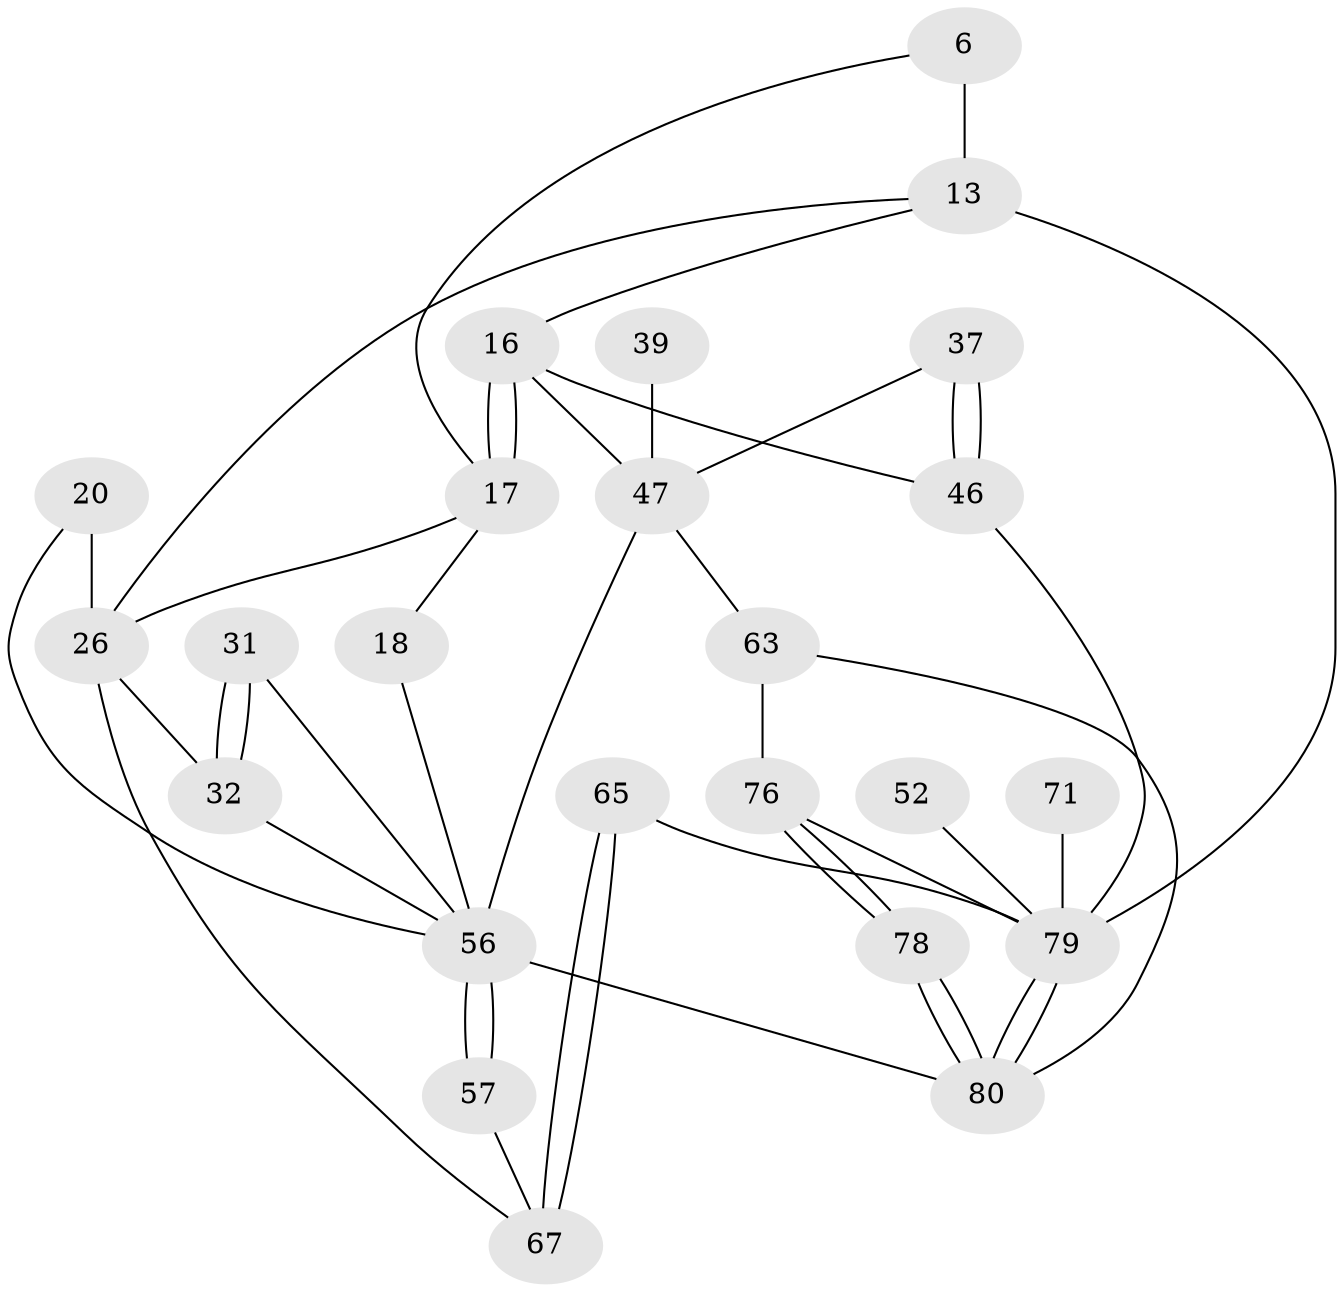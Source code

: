 // original degree distribution, {3: 0.0375, 6: 0.225, 5: 0.5125, 4: 0.225}
// Generated by graph-tools (version 1.1) at 2025/07/03/04/25 22:07:07]
// undirected, 24 vertices, 45 edges
graph export_dot {
graph [start="1"]
  node [color=gray90,style=filled];
  6 [pos="+0.655624952115425+0"];
  13 [pos="+1+0.0716570727515705",super="+11"];
  16 [pos="+0.525942369252796+0.28573783300604993",super="+15+14+12"];
  17 [pos="+0.5077524644829094+0.26263804145363173",super="+9"];
  18 [pos="+0.4135194141652015+0.2713296037906403"];
  20 [pos="+0.29166004590036165+0.16717179938861118"];
  26 [pos="+0+0.3798540337189387",super="+3+19"];
  31 [pos="+0.17534915622374028+0.35550167925582293",super="+29"];
  32 [pos="+0.11801530969843874+0.4251197951303686",super="+25+24"];
  37 [pos="+0.719044076896229+0.4541647778311184"];
  39 [pos="+0.6276358616623884+0.40164507886446726"];
  46 [pos="+0.8072893915108119+0.5350385892451799",super="+41+36"];
  47 [pos="+0.5679478248827223+0.5338943393473419",super="+44+33+30+38+35"];
  52 [pos="+1+0.567854217869514"];
  56 [pos="+0.32098086156799194+0.6916870779041071",super="+45+40"];
  57 [pos="+0.26804946029813465+0.6509622737552692",super="+53"];
  63 [pos="+0.37927060905823695+0.7738697486084355",super="+60"];
  65 [pos="+0+0.7843236233500218"];
  67 [pos="+0.2137167670939025+0.6488685583961002",super="+55"];
  71 [pos="+0.9972064916944051+0.7865981013128487",super="+69+62"];
  76 [pos="+0.676578990636934+0.9278060779705952",super="+74+59"];
  78 [pos="+0.629964833454866+1"];
  79 [pos="+1+1",super="+77+75+66+68"];
  80 [pos="+0.6309832811302639+1",super="+73+72"];
  6 -- 17;
  6 -- 13 [weight=2];
  13 -- 16;
  13 -- 79 [weight=3];
  13 -- 26;
  16 -- 17 [weight=2];
  16 -- 17;
  16 -- 47;
  16 -- 46;
  17 -- 18 [weight=2];
  17 -- 26;
  18 -- 56;
  20 -- 26 [weight=2];
  20 -- 56;
  26 -- 67;
  26 -- 32 [weight=2];
  31 -- 32 [weight=3];
  31 -- 32;
  31 -- 56;
  32 -- 56;
  37 -- 46 [weight=2];
  37 -- 46;
  37 -- 47;
  39 -- 47 [weight=3];
  46 -- 79 [weight=2];
  47 -- 63;
  47 -- 56 [weight=2];
  52 -- 79 [weight=3];
  56 -- 57 [weight=2];
  56 -- 57;
  56 -- 80;
  57 -- 67 [weight=2];
  63 -- 80;
  63 -- 76 [weight=2];
  65 -- 67 [weight=2];
  65 -- 67;
  65 -- 79;
  71 -- 79 [weight=5];
  76 -- 78;
  76 -- 78;
  76 -- 79 [weight=2];
  78 -- 80 [weight=2];
  78 -- 80;
  79 -- 80 [weight=2];
  79 -- 80;
}
